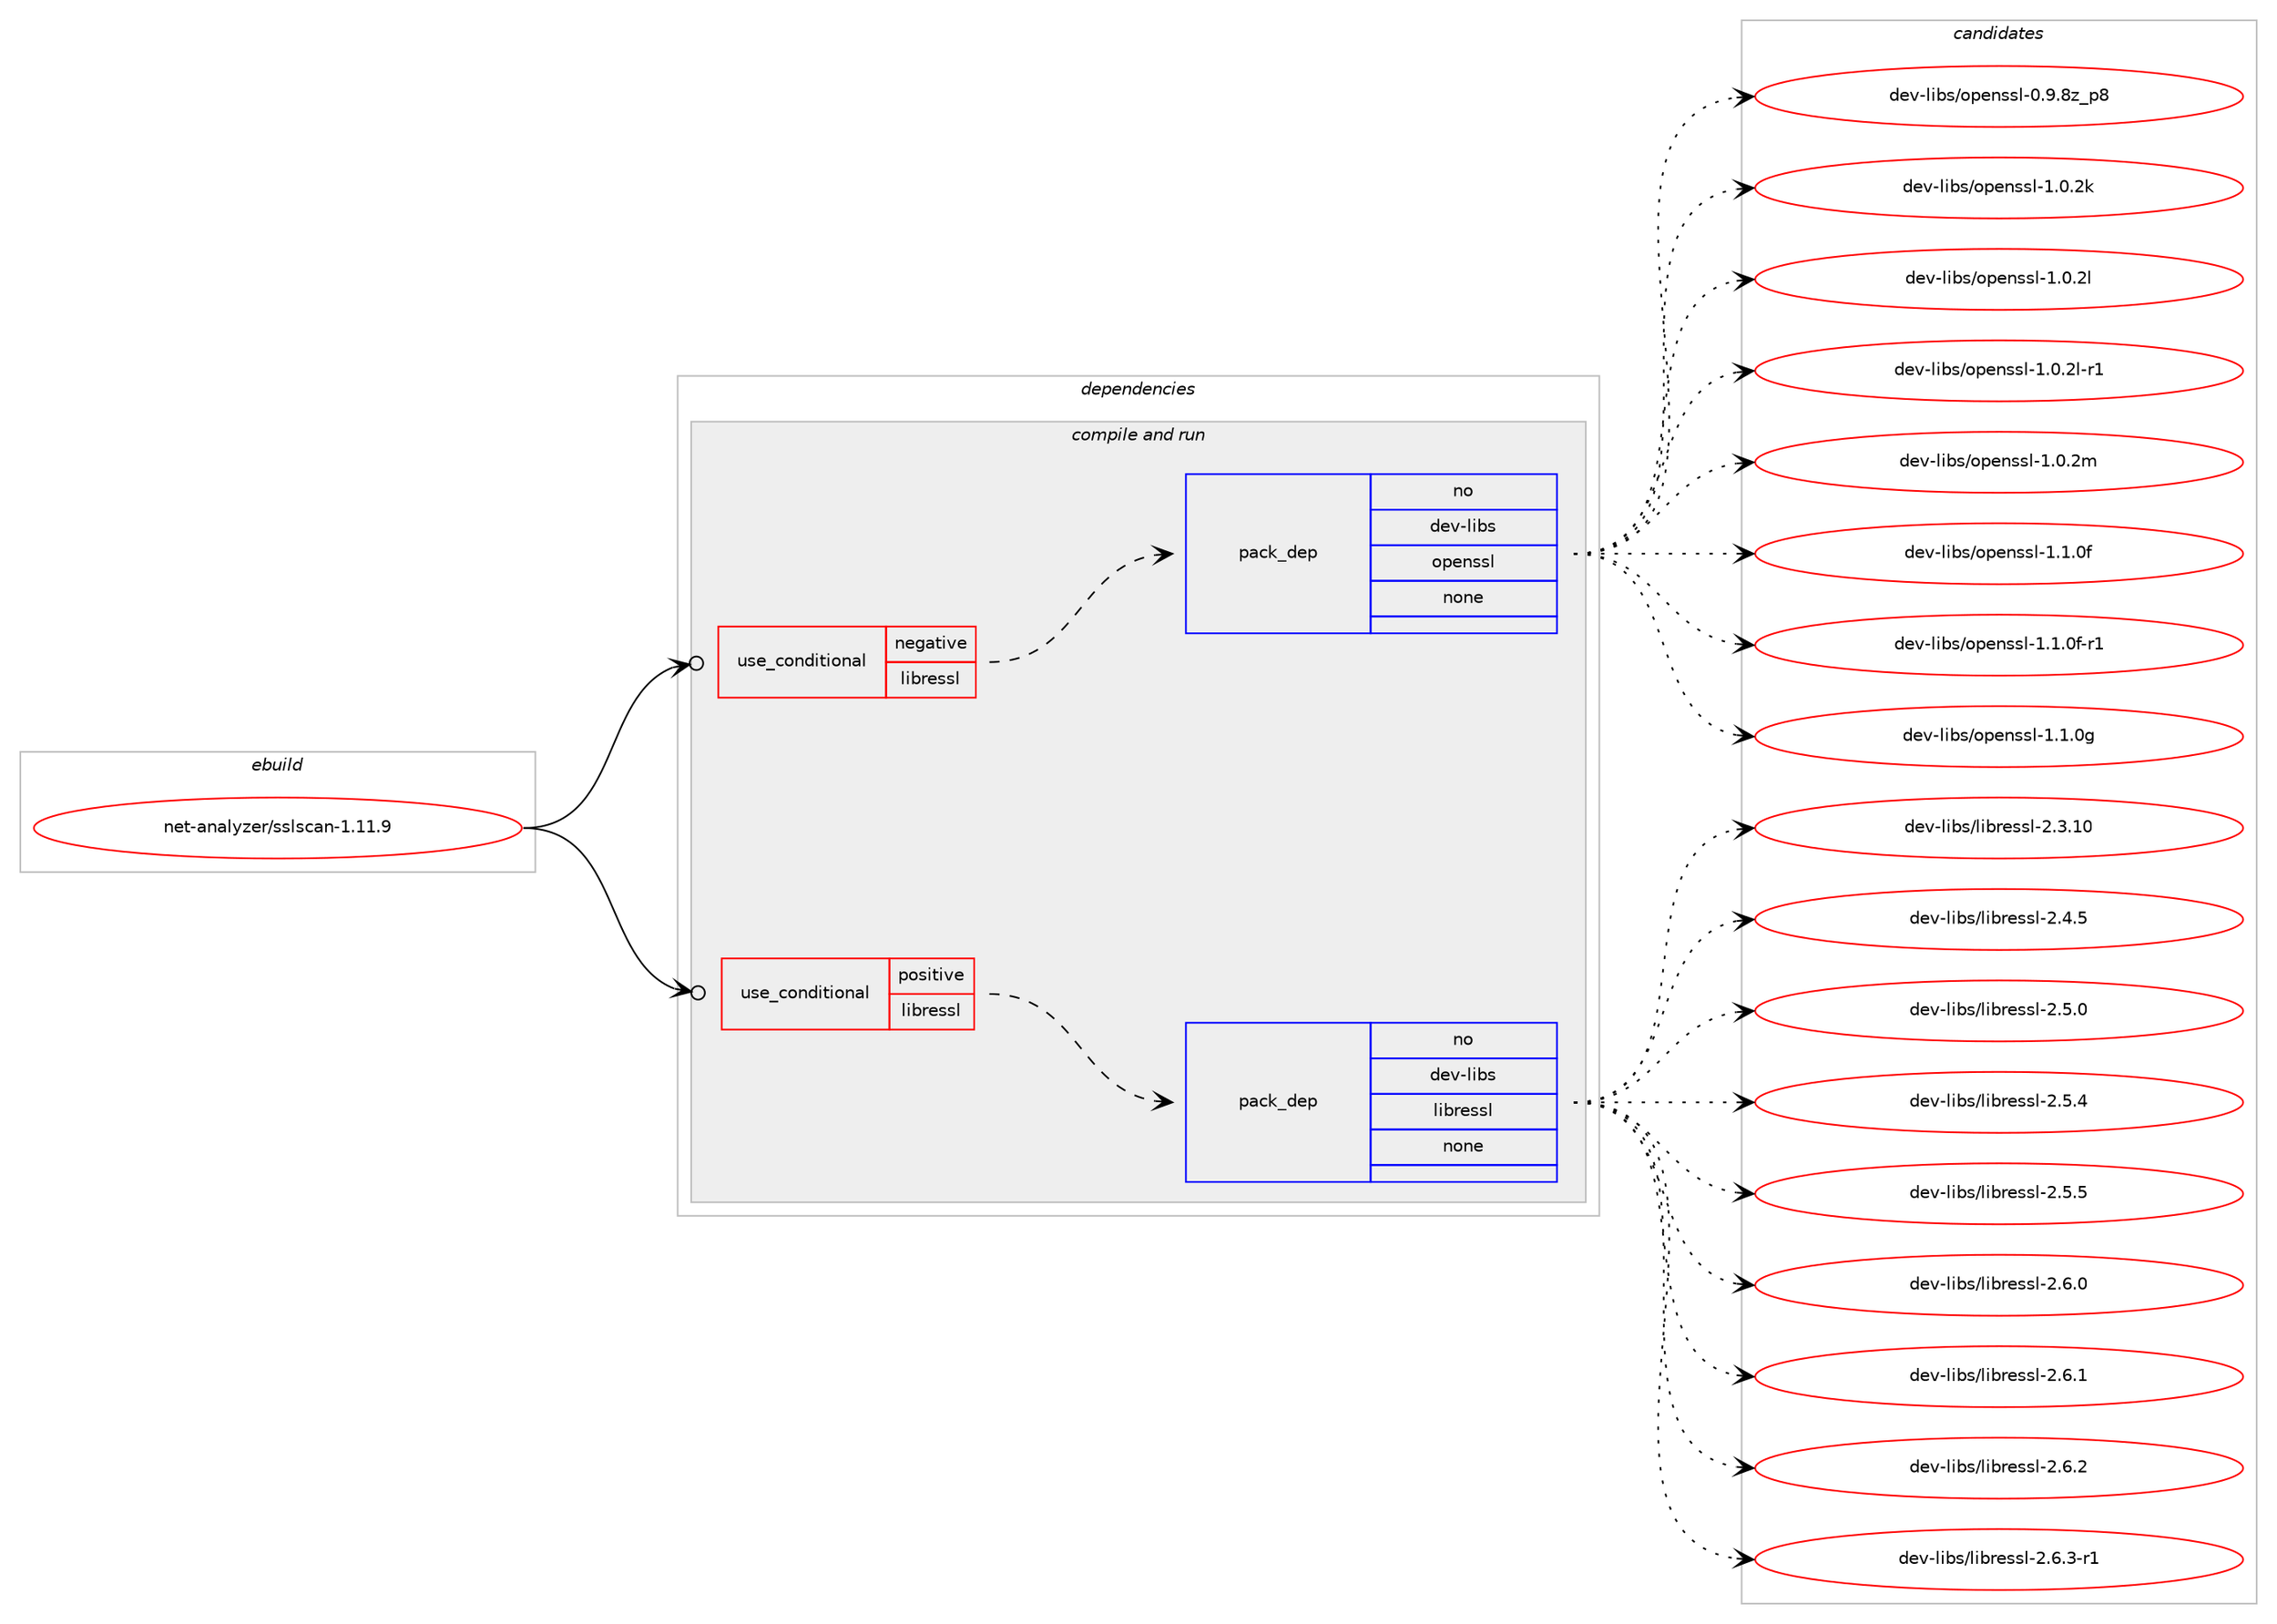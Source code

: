 digraph prolog {

# *************
# Graph options
# *************

newrank=true;
concentrate=true;
compound=true;
graph [rankdir=LR,fontname=Helvetica,fontsize=10,ranksep=1.5];#, ranksep=2.5, nodesep=0.2];
edge  [arrowhead=vee];
node  [fontname=Helvetica,fontsize=10];

# **********
# The ebuild
# **********

subgraph cluster_leftcol {
color=gray;
rank=same;
label=<<i>ebuild</i>>;
id [label="net-analyzer/sslscan-1.11.9", color=red, width=4, href="../net-analyzer/sslscan-1.11.9.svg"];
}

# ****************
# The dependencies
# ****************

subgraph cluster_midcol {
color=gray;
label=<<i>dependencies</i>>;
subgraph cluster_compile {
fillcolor="#eeeeee";
style=filled;
label=<<i>compile</i>>;
}
subgraph cluster_compileandrun {
fillcolor="#eeeeee";
style=filled;
label=<<i>compile and run</i>>;
subgraph cond99509 {
dependency403786 [label=<<TABLE BORDER="0" CELLBORDER="1" CELLSPACING="0" CELLPADDING="4"><TR><TD ROWSPAN="3" CELLPADDING="10">use_conditional</TD></TR><TR><TD>negative</TD></TR><TR><TD>libressl</TD></TR></TABLE>>, shape=none, color=red];
subgraph pack297641 {
dependency403787 [label=<<TABLE BORDER="0" CELLBORDER="1" CELLSPACING="0" CELLPADDING="4" WIDTH="220"><TR><TD ROWSPAN="6" CELLPADDING="30">pack_dep</TD></TR><TR><TD WIDTH="110">no</TD></TR><TR><TD>dev-libs</TD></TR><TR><TD>openssl</TD></TR><TR><TD>none</TD></TR><TR><TD></TD></TR></TABLE>>, shape=none, color=blue];
}
dependency403786:e -> dependency403787:w [weight=20,style="dashed",arrowhead="vee"];
}
id:e -> dependency403786:w [weight=20,style="solid",arrowhead="odotvee"];
subgraph cond99510 {
dependency403788 [label=<<TABLE BORDER="0" CELLBORDER="1" CELLSPACING="0" CELLPADDING="4"><TR><TD ROWSPAN="3" CELLPADDING="10">use_conditional</TD></TR><TR><TD>positive</TD></TR><TR><TD>libressl</TD></TR></TABLE>>, shape=none, color=red];
subgraph pack297642 {
dependency403789 [label=<<TABLE BORDER="0" CELLBORDER="1" CELLSPACING="0" CELLPADDING="4" WIDTH="220"><TR><TD ROWSPAN="6" CELLPADDING="30">pack_dep</TD></TR><TR><TD WIDTH="110">no</TD></TR><TR><TD>dev-libs</TD></TR><TR><TD>libressl</TD></TR><TR><TD>none</TD></TR><TR><TD></TD></TR></TABLE>>, shape=none, color=blue];
}
dependency403788:e -> dependency403789:w [weight=20,style="dashed",arrowhead="vee"];
}
id:e -> dependency403788:w [weight=20,style="solid",arrowhead="odotvee"];
}
subgraph cluster_run {
fillcolor="#eeeeee";
style=filled;
label=<<i>run</i>>;
}
}

# **************
# The candidates
# **************

subgraph cluster_choices {
rank=same;
color=gray;
label=<<i>candidates</i>>;

subgraph choice297641 {
color=black;
nodesep=1;
choice1001011184510810598115471111121011101151151084548465746561229511256 [label="dev-libs/openssl-0.9.8z_p8", color=red, width=4,href="../dev-libs/openssl-0.9.8z_p8.svg"];
choice100101118451081059811547111112101110115115108454946484650107 [label="dev-libs/openssl-1.0.2k", color=red, width=4,href="../dev-libs/openssl-1.0.2k.svg"];
choice100101118451081059811547111112101110115115108454946484650108 [label="dev-libs/openssl-1.0.2l", color=red, width=4,href="../dev-libs/openssl-1.0.2l.svg"];
choice1001011184510810598115471111121011101151151084549464846501084511449 [label="dev-libs/openssl-1.0.2l-r1", color=red, width=4,href="../dev-libs/openssl-1.0.2l-r1.svg"];
choice100101118451081059811547111112101110115115108454946484650109 [label="dev-libs/openssl-1.0.2m", color=red, width=4,href="../dev-libs/openssl-1.0.2m.svg"];
choice100101118451081059811547111112101110115115108454946494648102 [label="dev-libs/openssl-1.1.0f", color=red, width=4,href="../dev-libs/openssl-1.1.0f.svg"];
choice1001011184510810598115471111121011101151151084549464946481024511449 [label="dev-libs/openssl-1.1.0f-r1", color=red, width=4,href="../dev-libs/openssl-1.1.0f-r1.svg"];
choice100101118451081059811547111112101110115115108454946494648103 [label="dev-libs/openssl-1.1.0g", color=red, width=4,href="../dev-libs/openssl-1.1.0g.svg"];
dependency403787:e -> choice1001011184510810598115471111121011101151151084548465746561229511256:w [style=dotted,weight="100"];
dependency403787:e -> choice100101118451081059811547111112101110115115108454946484650107:w [style=dotted,weight="100"];
dependency403787:e -> choice100101118451081059811547111112101110115115108454946484650108:w [style=dotted,weight="100"];
dependency403787:e -> choice1001011184510810598115471111121011101151151084549464846501084511449:w [style=dotted,weight="100"];
dependency403787:e -> choice100101118451081059811547111112101110115115108454946484650109:w [style=dotted,weight="100"];
dependency403787:e -> choice100101118451081059811547111112101110115115108454946494648102:w [style=dotted,weight="100"];
dependency403787:e -> choice1001011184510810598115471111121011101151151084549464946481024511449:w [style=dotted,weight="100"];
dependency403787:e -> choice100101118451081059811547111112101110115115108454946494648103:w [style=dotted,weight="100"];
}
subgraph choice297642 {
color=black;
nodesep=1;
choice1001011184510810598115471081059811410111511510845504651464948 [label="dev-libs/libressl-2.3.10", color=red, width=4,href="../dev-libs/libressl-2.3.10.svg"];
choice10010111845108105981154710810598114101115115108455046524653 [label="dev-libs/libressl-2.4.5", color=red, width=4,href="../dev-libs/libressl-2.4.5.svg"];
choice10010111845108105981154710810598114101115115108455046534648 [label="dev-libs/libressl-2.5.0", color=red, width=4,href="../dev-libs/libressl-2.5.0.svg"];
choice10010111845108105981154710810598114101115115108455046534652 [label="dev-libs/libressl-2.5.4", color=red, width=4,href="../dev-libs/libressl-2.5.4.svg"];
choice10010111845108105981154710810598114101115115108455046534653 [label="dev-libs/libressl-2.5.5", color=red, width=4,href="../dev-libs/libressl-2.5.5.svg"];
choice10010111845108105981154710810598114101115115108455046544648 [label="dev-libs/libressl-2.6.0", color=red, width=4,href="../dev-libs/libressl-2.6.0.svg"];
choice10010111845108105981154710810598114101115115108455046544649 [label="dev-libs/libressl-2.6.1", color=red, width=4,href="../dev-libs/libressl-2.6.1.svg"];
choice10010111845108105981154710810598114101115115108455046544650 [label="dev-libs/libressl-2.6.2", color=red, width=4,href="../dev-libs/libressl-2.6.2.svg"];
choice100101118451081059811547108105981141011151151084550465446514511449 [label="dev-libs/libressl-2.6.3-r1", color=red, width=4,href="../dev-libs/libressl-2.6.3-r1.svg"];
dependency403789:e -> choice1001011184510810598115471081059811410111511510845504651464948:w [style=dotted,weight="100"];
dependency403789:e -> choice10010111845108105981154710810598114101115115108455046524653:w [style=dotted,weight="100"];
dependency403789:e -> choice10010111845108105981154710810598114101115115108455046534648:w [style=dotted,weight="100"];
dependency403789:e -> choice10010111845108105981154710810598114101115115108455046534652:w [style=dotted,weight="100"];
dependency403789:e -> choice10010111845108105981154710810598114101115115108455046534653:w [style=dotted,weight="100"];
dependency403789:e -> choice10010111845108105981154710810598114101115115108455046544648:w [style=dotted,weight="100"];
dependency403789:e -> choice10010111845108105981154710810598114101115115108455046544649:w [style=dotted,weight="100"];
dependency403789:e -> choice10010111845108105981154710810598114101115115108455046544650:w [style=dotted,weight="100"];
dependency403789:e -> choice100101118451081059811547108105981141011151151084550465446514511449:w [style=dotted,weight="100"];
}
}

}
